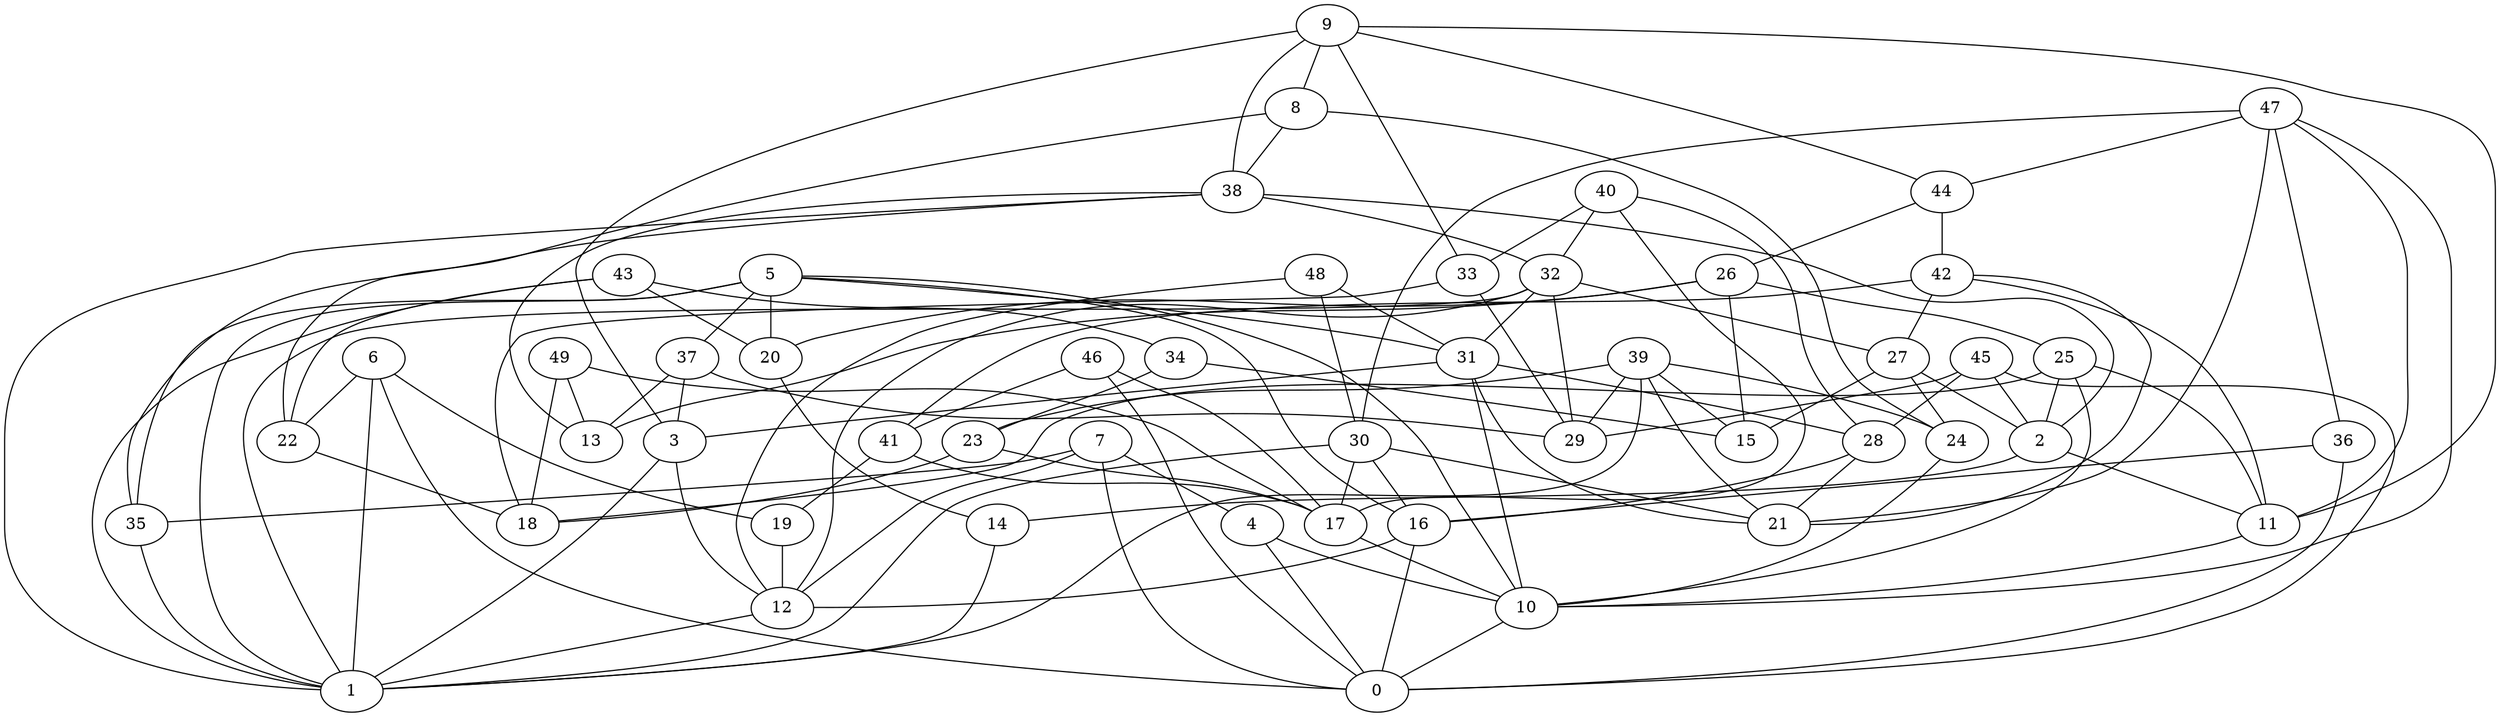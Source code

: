 digraph GG_graph {

subgraph G_graph {
edge [color = black]
"43" -> "22" [dir = none]
"43" -> "1" [dir = none]
"43" -> "34" [dir = none]
"31" -> "21" [dir = none]
"31" -> "28" [dir = none]
"31" -> "10" [dir = none]
"31" -> "3" [dir = none]
"25" -> "18" [dir = none]
"25" -> "11" [dir = none]
"25" -> "10" [dir = none]
"25" -> "2" [dir = none]
"2" -> "14" [dir = none]
"2" -> "11" [dir = none]
"34" -> "23" [dir = none]
"14" -> "1" [dir = none]
"20" -> "14" [dir = none]
"30" -> "1" [dir = none]
"30" -> "21" [dir = none]
"30" -> "17" [dir = none]
"3" -> "1" [dir = none]
"45" -> "29" [dir = none]
"45" -> "0" [dir = none]
"45" -> "28" [dir = none]
"6" -> "19" [dir = none]
"6" -> "22" [dir = none]
"6" -> "0" [dir = none]
"6" -> "1" [dir = none]
"9" -> "38" [dir = none]
"9" -> "8" [dir = none]
"9" -> "33" [dir = none]
"9" -> "11" [dir = none]
"33" -> "29" [dir = none]
"33" -> "18" [dir = none]
"46" -> "17" [dir = none]
"46" -> "41" [dir = none]
"46" -> "0" [dir = none]
"49" -> "18" [dir = none]
"49" -> "13" [dir = none]
"42" -> "41" [dir = none]
"42" -> "11" [dir = none]
"42" -> "21" [dir = none]
"28" -> "16" [dir = none]
"28" -> "21" [dir = none]
"41" -> "19" [dir = none]
"7" -> "4" [dir = none]
"7" -> "35" [dir = none]
"7" -> "0" [dir = none]
"7" -> "12" [dir = none]
"10" -> "0" [dir = none]
"27" -> "15" [dir = none]
"27" -> "24" [dir = none]
"47" -> "10" [dir = none]
"47" -> "11" [dir = none]
"47" -> "36" [dir = none]
"47" -> "44" [dir = none]
"26" -> "13" [dir = none]
"26" -> "25" [dir = none]
"26" -> "20" [dir = none]
"32" -> "12" [dir = none]
"32" -> "1" [dir = none]
"32" -> "27" [dir = none]
"32" -> "31" [dir = none]
"32" -> "29" [dir = none]
"40" -> "17" [dir = none]
"40" -> "28" [dir = none]
"17" -> "10" [dir = none]
"22" -> "18" [dir = none]
"36" -> "0" [dir = none]
"36" -> "16" [dir = none]
"5" -> "20" [dir = none]
"5" -> "10" [dir = none]
"5" -> "1" [dir = none]
"5" -> "31" [dir = none]
"5" -> "35" [dir = none]
"5" -> "37" [dir = none]
"23" -> "18" [dir = none]
"24" -> "10" [dir = none]
"37" -> "29" [dir = none]
"4" -> "10" [dir = none]
"8" -> "22" [dir = none]
"8" -> "38" [dir = none]
"38" -> "2" [dir = none]
"38" -> "35" [dir = none]
"38" -> "1" [dir = none]
"38" -> "32" [dir = none]
"38" -> "13" [dir = none]
"48" -> "30" [dir = none]
"48" -> "31" [dir = none]
"48" -> "12" [dir = none]
"11" -> "10" [dir = none]
"39" -> "23" [dir = none]
"39" -> "1" [dir = none]
"39" -> "29" [dir = none]
"39" -> "15" [dir = none]
"39" -> "24" [dir = none]
"44" -> "42" [dir = none]
"12" -> "1" [dir = none]
"19" -> "12" [dir = none]
"16" -> "0" [dir = none]
"5" -> "16" [dir = none]
"34" -> "15" [dir = none]
"42" -> "27" [dir = none]
"9" -> "3" [dir = none]
"39" -> "21" [dir = none]
"49" -> "17" [dir = none]
"41" -> "17" [dir = none]
"37" -> "13" [dir = none]
"40" -> "33" [dir = none]
"9" -> "44" [dir = none]
"37" -> "3" [dir = none]
"44" -> "26" [dir = none]
"43" -> "20" [dir = none]
"16" -> "12" [dir = none]
"40" -> "32" [dir = none]
"47" -> "21" [dir = none]
"30" -> "16" [dir = none]
"35" -> "1" [dir = none]
"27" -> "2" [dir = none]
"23" -> "17" [dir = none]
"47" -> "30" [dir = none]
"26" -> "15" [dir = none]
"4" -> "0" [dir = none]
"3" -> "12" [dir = none]
"45" -> "2" [dir = none]
"8" -> "24" [dir = none]
}

}

